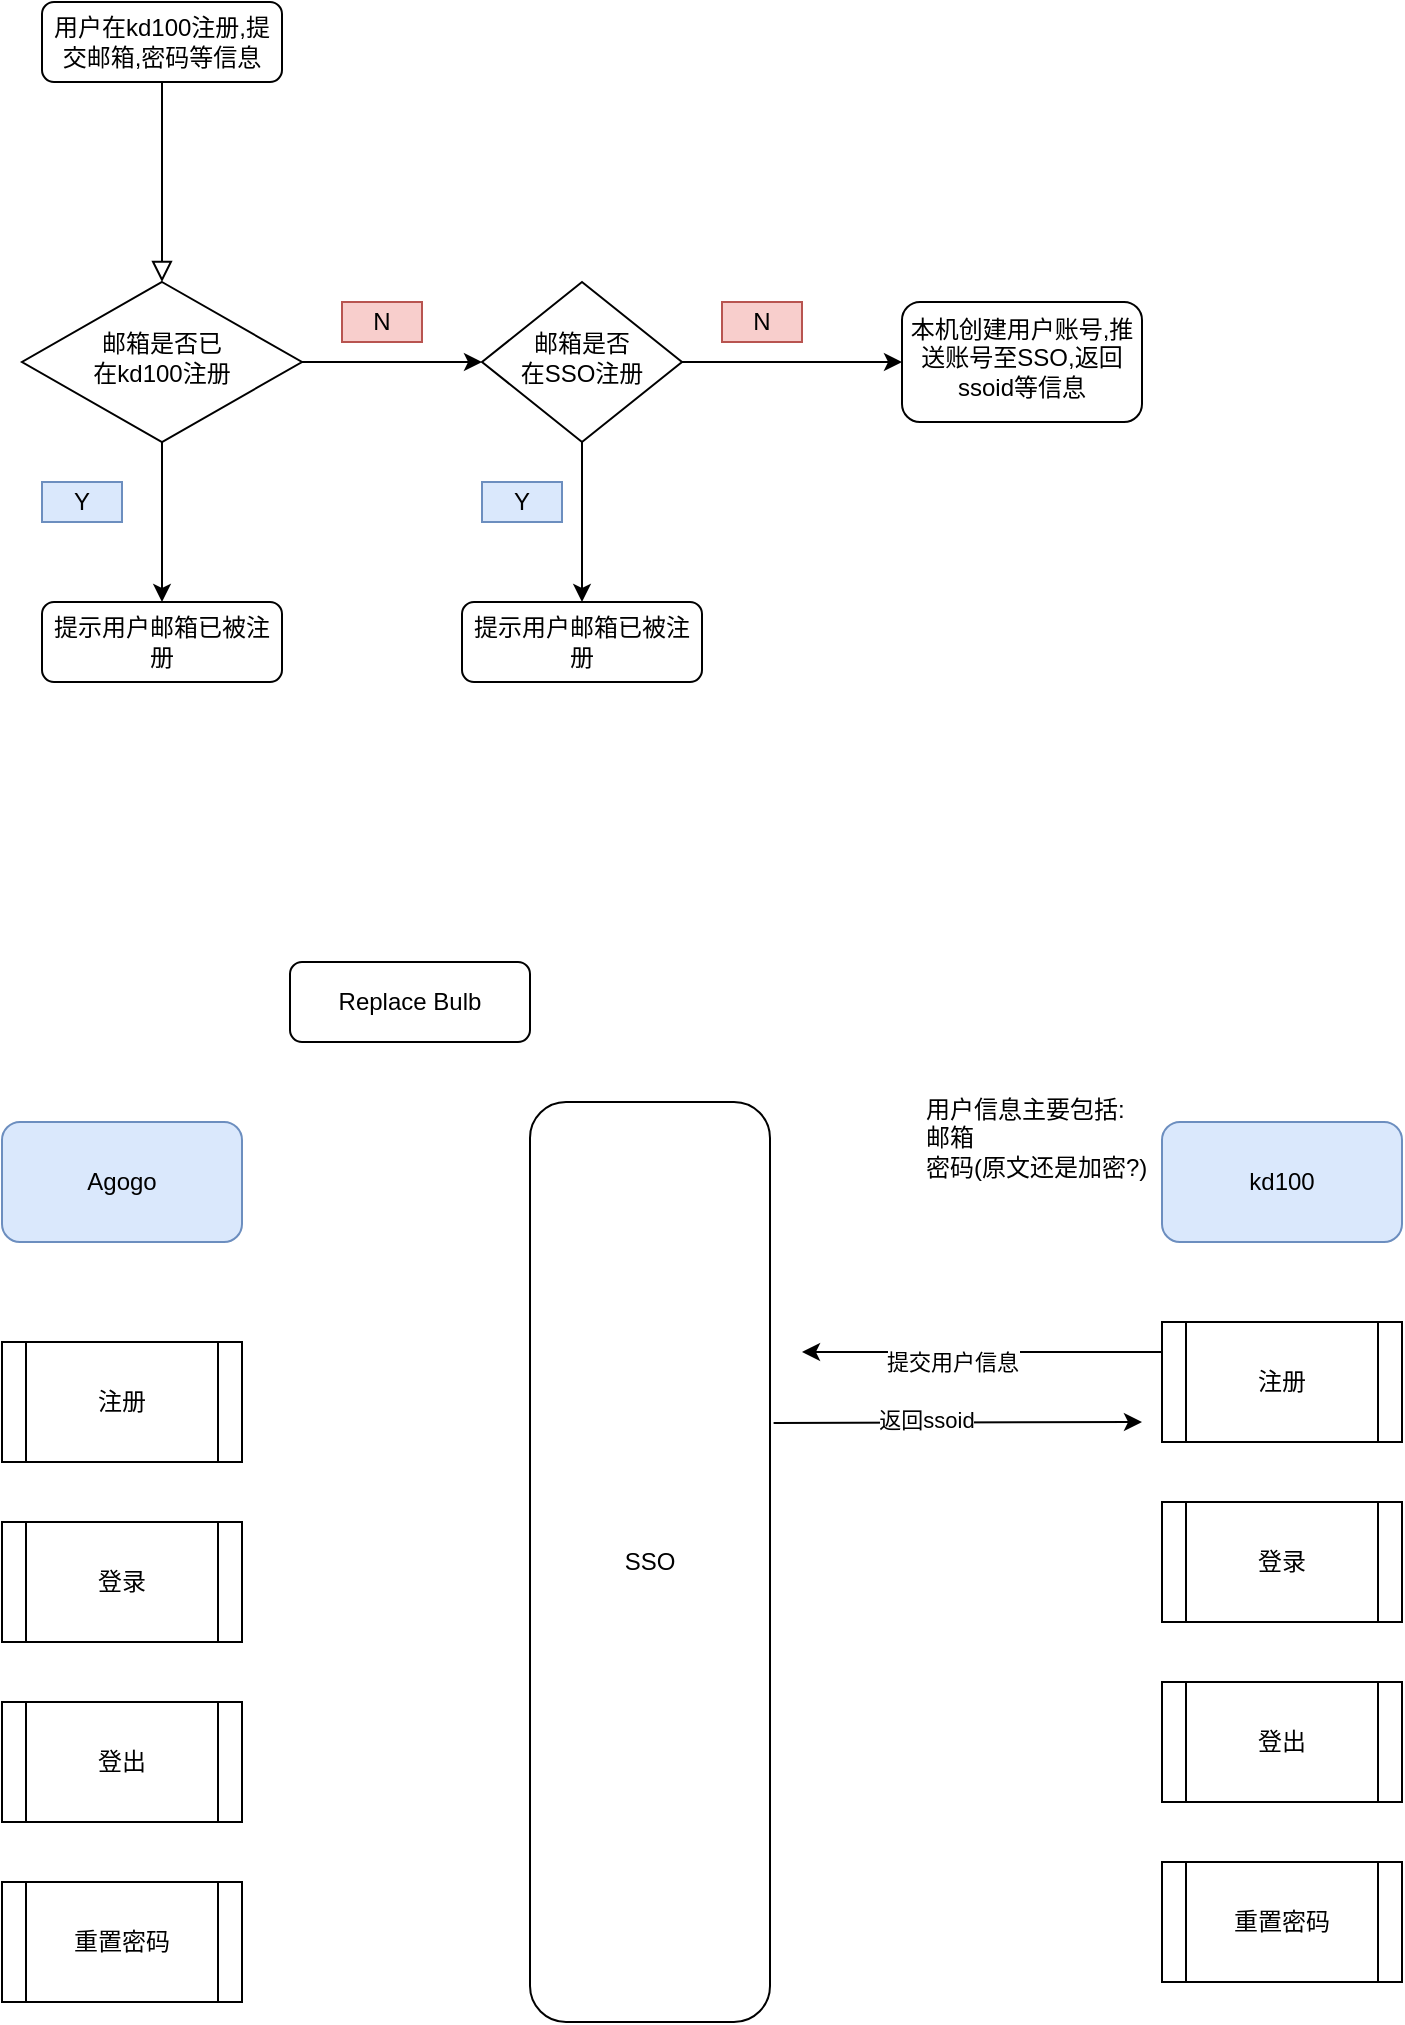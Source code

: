 <mxfile version="14.8.2" type="github">
  <diagram id="C5RBs43oDa-KdzZeNtuy" name="Page-1">
    <mxGraphModel dx="1422" dy="752" grid="1" gridSize="10" guides="1" tooltips="1" connect="1" arrows="1" fold="1" page="1" pageScale="1" pageWidth="827" pageHeight="1169" math="0" shadow="0">
      <root>
        <mxCell id="WIyWlLk6GJQsqaUBKTNV-0" />
        <mxCell id="WIyWlLk6GJQsqaUBKTNV-1" parent="WIyWlLk6GJQsqaUBKTNV-0" />
        <mxCell id="WIyWlLk6GJQsqaUBKTNV-2" value="" style="rounded=0;html=1;jettySize=auto;orthogonalLoop=1;fontSize=11;endArrow=block;endFill=0;endSize=8;strokeWidth=1;shadow=0;labelBackgroundColor=none;edgeStyle=orthogonalEdgeStyle;" parent="WIyWlLk6GJQsqaUBKTNV-1" source="WIyWlLk6GJQsqaUBKTNV-3" target="WIyWlLk6GJQsqaUBKTNV-6" edge="1">
          <mxGeometry relative="1" as="geometry" />
        </mxCell>
        <mxCell id="WIyWlLk6GJQsqaUBKTNV-3" value="用户在kd100注册,提交邮箱,密码等信息" style="rounded=1;whiteSpace=wrap;html=1;fontSize=12;glass=0;strokeWidth=1;shadow=0;" parent="WIyWlLk6GJQsqaUBKTNV-1" vertex="1">
          <mxGeometry x="50" y="70" width="120" height="40" as="geometry" />
        </mxCell>
        <mxCell id="SDEDhps1Sc0b50msGvVq-42" style="edgeStyle=orthogonalEdgeStyle;rounded=0;orthogonalLoop=1;jettySize=auto;html=1;exitX=0.5;exitY=1;exitDx=0;exitDy=0;entryX=0.5;entryY=0;entryDx=0;entryDy=0;" parent="WIyWlLk6GJQsqaUBKTNV-1" source="WIyWlLk6GJQsqaUBKTNV-6" target="WIyWlLk6GJQsqaUBKTNV-11" edge="1">
          <mxGeometry relative="1" as="geometry" />
        </mxCell>
        <mxCell id="SDEDhps1Sc0b50msGvVq-43" style="edgeStyle=orthogonalEdgeStyle;rounded=0;orthogonalLoop=1;jettySize=auto;html=1;exitX=1;exitY=0.5;exitDx=0;exitDy=0;entryX=0;entryY=0.5;entryDx=0;entryDy=0;" parent="WIyWlLk6GJQsqaUBKTNV-1" source="WIyWlLk6GJQsqaUBKTNV-6" edge="1">
          <mxGeometry relative="1" as="geometry">
            <mxPoint x="270" y="250.0" as="targetPoint" />
          </mxGeometry>
        </mxCell>
        <mxCell id="WIyWlLk6GJQsqaUBKTNV-6" value="&lt;div&gt;邮箱是否已&lt;/div&gt;&lt;div&gt;在kd100注册&lt;/div&gt;" style="rhombus;whiteSpace=wrap;html=1;shadow=0;fontFamily=Helvetica;fontSize=12;align=center;strokeWidth=1;spacing=6;spacingTop=-4;" parent="WIyWlLk6GJQsqaUBKTNV-1" vertex="1">
          <mxGeometry x="40" y="210" width="140" height="80" as="geometry" />
        </mxCell>
        <mxCell id="SDEDhps1Sc0b50msGvVq-48" style="edgeStyle=orthogonalEdgeStyle;rounded=0;orthogonalLoop=1;jettySize=auto;html=1;exitX=0.5;exitY=1;exitDx=0;exitDy=0;entryX=0.5;entryY=0;entryDx=0;entryDy=0;" parent="WIyWlLk6GJQsqaUBKTNV-1" source="WIyWlLk6GJQsqaUBKTNV-10" target="SDEDhps1Sc0b50msGvVq-47" edge="1">
          <mxGeometry relative="1" as="geometry" />
        </mxCell>
        <mxCell id="SDEDhps1Sc0b50msGvVq-51" style="edgeStyle=orthogonalEdgeStyle;rounded=0;orthogonalLoop=1;jettySize=auto;html=1;exitX=1;exitY=0.5;exitDx=0;exitDy=0;" parent="WIyWlLk6GJQsqaUBKTNV-1" source="WIyWlLk6GJQsqaUBKTNV-10" target="SDEDhps1Sc0b50msGvVq-50" edge="1">
          <mxGeometry relative="1" as="geometry" />
        </mxCell>
        <mxCell id="WIyWlLk6GJQsqaUBKTNV-10" value="&lt;div&gt;邮箱是否&lt;/div&gt;&lt;div&gt;在SSO注册&lt;/div&gt;" style="rhombus;whiteSpace=wrap;html=1;shadow=0;fontFamily=Helvetica;fontSize=12;align=center;strokeWidth=1;spacing=6;spacingTop=-4;" parent="WIyWlLk6GJQsqaUBKTNV-1" vertex="1">
          <mxGeometry x="270" y="210" width="100" height="80" as="geometry" />
        </mxCell>
        <mxCell id="WIyWlLk6GJQsqaUBKTNV-11" value="提示用户邮箱已被注册" style="rounded=1;whiteSpace=wrap;html=1;fontSize=12;glass=0;strokeWidth=1;shadow=0;" parent="WIyWlLk6GJQsqaUBKTNV-1" vertex="1">
          <mxGeometry x="50" y="370" width="120" height="40" as="geometry" />
        </mxCell>
        <mxCell id="WIyWlLk6GJQsqaUBKTNV-12" value="Replace Bulb" style="rounded=1;whiteSpace=wrap;html=1;fontSize=12;glass=0;strokeWidth=1;shadow=0;" parent="WIyWlLk6GJQsqaUBKTNV-1" vertex="1">
          <mxGeometry x="174" y="550" width="120" height="40" as="geometry" />
        </mxCell>
        <mxCell id="SDEDhps1Sc0b50msGvVq-38" style="edgeStyle=orthogonalEdgeStyle;rounded=0;orthogonalLoop=1;jettySize=auto;html=1;exitX=1.015;exitY=0.349;exitDx=0;exitDy=0;exitPerimeter=0;" parent="WIyWlLk6GJQsqaUBKTNV-1" source="SDEDhps1Sc0b50msGvVq-4" edge="1">
          <mxGeometry relative="1" as="geometry">
            <mxPoint x="600" y="780" as="targetPoint" />
          </mxGeometry>
        </mxCell>
        <mxCell id="SDEDhps1Sc0b50msGvVq-39" value="返回ssoid" style="edgeLabel;html=1;align=center;verticalAlign=middle;resizable=0;points=[];" parent="SDEDhps1Sc0b50msGvVq-38" vertex="1" connectable="0">
          <mxGeometry x="-0.178" y="2" relative="1" as="geometry">
            <mxPoint as="offset" />
          </mxGeometry>
        </mxCell>
        <mxCell id="SDEDhps1Sc0b50msGvVq-4" value="SSO" style="rounded=1;whiteSpace=wrap;html=1;align=center;verticalAlign=middle;" parent="WIyWlLk6GJQsqaUBKTNV-1" vertex="1">
          <mxGeometry x="294" y="620" width="120" height="460" as="geometry" />
        </mxCell>
        <mxCell id="SDEDhps1Sc0b50msGvVq-33" value="" style="group" parent="WIyWlLk6GJQsqaUBKTNV-1" vertex="1" connectable="0">
          <mxGeometry x="30" y="630" width="120" height="440" as="geometry" />
        </mxCell>
        <mxCell id="SDEDhps1Sc0b50msGvVq-3" value="Agogo" style="rounded=1;whiteSpace=wrap;html=1;align=center;verticalAlign=middle;fillColor=#dae8fc;strokeColor=#6c8ebf;" parent="SDEDhps1Sc0b50msGvVq-33" vertex="1">
          <mxGeometry width="120" height="60" as="geometry" />
        </mxCell>
        <mxCell id="SDEDhps1Sc0b50msGvVq-27" value="" style="group" parent="SDEDhps1Sc0b50msGvVq-33" vertex="1" connectable="0">
          <mxGeometry y="110" width="120" height="330" as="geometry" />
        </mxCell>
        <mxCell id="SDEDhps1Sc0b50msGvVq-22" value="注册" style="shape=process;whiteSpace=wrap;html=1;backgroundOutline=1;align=center;verticalAlign=middle;" parent="SDEDhps1Sc0b50msGvVq-27" vertex="1">
          <mxGeometry width="120" height="60" as="geometry" />
        </mxCell>
        <mxCell id="SDEDhps1Sc0b50msGvVq-24" value="登录" style="shape=process;whiteSpace=wrap;html=1;backgroundOutline=1;align=center;verticalAlign=middle;" parent="SDEDhps1Sc0b50msGvVq-27" vertex="1">
          <mxGeometry y="90" width="120" height="60" as="geometry" />
        </mxCell>
        <mxCell id="SDEDhps1Sc0b50msGvVq-25" value="登出" style="shape=process;whiteSpace=wrap;html=1;backgroundOutline=1;align=center;verticalAlign=middle;" parent="SDEDhps1Sc0b50msGvVq-27" vertex="1">
          <mxGeometry y="180" width="120" height="60" as="geometry" />
        </mxCell>
        <mxCell id="SDEDhps1Sc0b50msGvVq-26" value="重置密码" style="shape=process;whiteSpace=wrap;html=1;backgroundOutline=1;align=center;verticalAlign=middle;" parent="SDEDhps1Sc0b50msGvVq-27" vertex="1">
          <mxGeometry y="270" width="120" height="60" as="geometry" />
        </mxCell>
        <mxCell id="SDEDhps1Sc0b50msGvVq-34" value="" style="group" parent="WIyWlLk6GJQsqaUBKTNV-1" vertex="1" connectable="0">
          <mxGeometry x="610" y="630" width="120" height="430" as="geometry" />
        </mxCell>
        <mxCell id="SDEDhps1Sc0b50msGvVq-1" value="kd100" style="rounded=1;whiteSpace=wrap;html=1;fillColor=#dae8fc;strokeColor=#6c8ebf;" parent="SDEDhps1Sc0b50msGvVq-34" vertex="1">
          <mxGeometry width="120" height="60" as="geometry" />
        </mxCell>
        <mxCell id="SDEDhps1Sc0b50msGvVq-28" value="" style="group" parent="SDEDhps1Sc0b50msGvVq-34" vertex="1" connectable="0">
          <mxGeometry y="100" width="120" height="330" as="geometry" />
        </mxCell>
        <mxCell id="SDEDhps1Sc0b50msGvVq-29" value="注册" style="shape=process;whiteSpace=wrap;html=1;backgroundOutline=1;align=center;verticalAlign=middle;" parent="SDEDhps1Sc0b50msGvVq-28" vertex="1">
          <mxGeometry width="120" height="60" as="geometry" />
        </mxCell>
        <mxCell id="SDEDhps1Sc0b50msGvVq-30" value="登录" style="shape=process;whiteSpace=wrap;html=1;backgroundOutline=1;align=center;verticalAlign=middle;" parent="SDEDhps1Sc0b50msGvVq-28" vertex="1">
          <mxGeometry y="90" width="120" height="60" as="geometry" />
        </mxCell>
        <mxCell id="SDEDhps1Sc0b50msGvVq-31" value="登出" style="shape=process;whiteSpace=wrap;html=1;backgroundOutline=1;align=center;verticalAlign=middle;" parent="SDEDhps1Sc0b50msGvVq-28" vertex="1">
          <mxGeometry y="180" width="120" height="60" as="geometry" />
        </mxCell>
        <mxCell id="SDEDhps1Sc0b50msGvVq-32" value="重置密码" style="shape=process;whiteSpace=wrap;html=1;backgroundOutline=1;align=center;verticalAlign=middle;" parent="SDEDhps1Sc0b50msGvVq-28" vertex="1">
          <mxGeometry y="270" width="120" height="60" as="geometry" />
        </mxCell>
        <mxCell id="SDEDhps1Sc0b50msGvVq-35" style="edgeStyle=orthogonalEdgeStyle;rounded=0;orthogonalLoop=1;jettySize=auto;html=1;exitX=0;exitY=0.25;exitDx=0;exitDy=0;" parent="WIyWlLk6GJQsqaUBKTNV-1" source="SDEDhps1Sc0b50msGvVq-29" edge="1">
          <mxGeometry relative="1" as="geometry">
            <mxPoint x="430" y="745" as="targetPoint" />
          </mxGeometry>
        </mxCell>
        <mxCell id="SDEDhps1Sc0b50msGvVq-36" value="提交用户信息" style="edgeLabel;html=1;align=center;verticalAlign=middle;resizable=0;points=[];" parent="SDEDhps1Sc0b50msGvVq-35" vertex="1" connectable="0">
          <mxGeometry x="0.168" y="4" relative="1" as="geometry">
            <mxPoint as="offset" />
          </mxGeometry>
        </mxCell>
        <mxCell id="SDEDhps1Sc0b50msGvVq-40" value="&lt;div align=&quot;left&quot;&gt;用户信息主要包括:&lt;/div&gt;&lt;div align=&quot;left&quot;&gt;邮箱&lt;/div&gt;&lt;div align=&quot;left&quot;&gt;密码(原文还是加密?)&lt;/div&gt;" style="text;html=1;strokeColor=none;fillColor=none;align=left;verticalAlign=top;whiteSpace=wrap;rounded=0;" parent="WIyWlLk6GJQsqaUBKTNV-1" vertex="1">
          <mxGeometry x="490" y="610" width="160" height="140" as="geometry" />
        </mxCell>
        <mxCell id="SDEDhps1Sc0b50msGvVq-44" value="Y" style="text;html=1;strokeColor=#6c8ebf;fillColor=#dae8fc;align=center;verticalAlign=middle;whiteSpace=wrap;rounded=0;" parent="WIyWlLk6GJQsqaUBKTNV-1" vertex="1">
          <mxGeometry x="50" y="310" width="40" height="20" as="geometry" />
        </mxCell>
        <mxCell id="SDEDhps1Sc0b50msGvVq-45" value="N" style="text;html=1;strokeColor=#b85450;fillColor=#f8cecc;align=center;verticalAlign=middle;whiteSpace=wrap;rounded=0;" parent="WIyWlLk6GJQsqaUBKTNV-1" vertex="1">
          <mxGeometry x="200" y="220" width="40" height="20" as="geometry" />
        </mxCell>
        <mxCell id="SDEDhps1Sc0b50msGvVq-47" value="提示用户邮箱已被注册" style="rounded=1;whiteSpace=wrap;html=1;fontSize=12;glass=0;strokeWidth=1;shadow=0;" parent="WIyWlLk6GJQsqaUBKTNV-1" vertex="1">
          <mxGeometry x="260" y="370" width="120" height="40" as="geometry" />
        </mxCell>
        <mxCell id="SDEDhps1Sc0b50msGvVq-49" value="Y" style="text;html=1;strokeColor=#6c8ebf;fillColor=#dae8fc;align=center;verticalAlign=middle;whiteSpace=wrap;rounded=0;" parent="WIyWlLk6GJQsqaUBKTNV-1" vertex="1">
          <mxGeometry x="270" y="310" width="40" height="20" as="geometry" />
        </mxCell>
        <mxCell id="SDEDhps1Sc0b50msGvVq-50" value="本机创建用户账号,推送账号至SSO,返回ssoid等信息" style="rounded=1;whiteSpace=wrap;html=1;align=center;verticalAlign=top;" parent="WIyWlLk6GJQsqaUBKTNV-1" vertex="1">
          <mxGeometry x="480" y="220" width="120" height="60" as="geometry" />
        </mxCell>
        <mxCell id="SDEDhps1Sc0b50msGvVq-52" value="N" style="text;html=1;strokeColor=#b85450;fillColor=#f8cecc;align=center;verticalAlign=middle;whiteSpace=wrap;rounded=0;" parent="WIyWlLk6GJQsqaUBKTNV-1" vertex="1">
          <mxGeometry x="390" y="220" width="40" height="20" as="geometry" />
        </mxCell>
      </root>
    </mxGraphModel>
  </diagram>
</mxfile>
